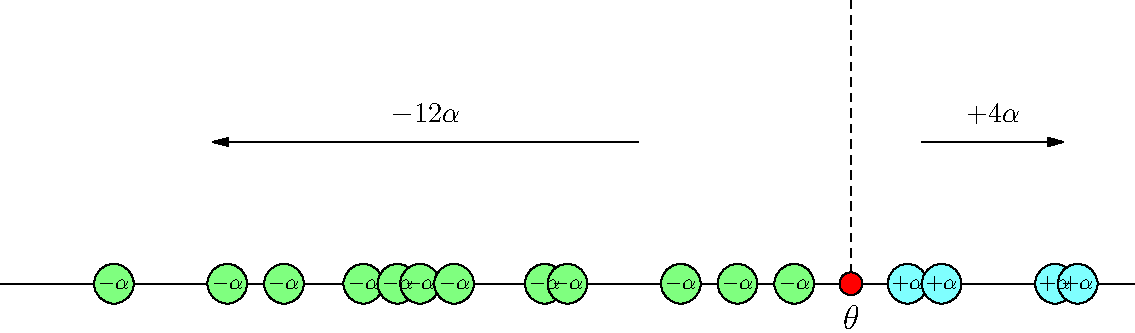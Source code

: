 
unitsize(1cm);
real length = 20;
real height = 5;

draw((0,0)--(length,0));

real radius = 0.2;

real red_x = length * 6/8;
filldraw(circle((red_x,0), radius), red);
label("$\theta$", (red_x,0), 2*S, fontsize(18));
draw((red_x,0) -- (red_x,height), dashed, TrueMargin(radius*cm, 0));

real[] pos_xs = {0.1, 0.2, 0.25, 0.32, 0.35, 0.37, 0.4, 0.48, 0.5, 0.6, 0.65, 0.7,
                 0.8, 0.83, 0.93, 0.95};

real radius = 0.35;

for (int i = 0; i < pos_xs.length; ++i) {
    real x = pos_xs[i] * length;
    string text;
    pen color;
    if (x < red_x) {
        text = "$-\alpha$";
        color = lightgreen;
    }
    else
    {
        text = "$+\alpha$";
        color = lightcyan;
    }
    filldraw(circle((x,0), radius), color);
    label(text, (x,0), fontsize(11));
}

real samples_prop = 3/4;
real arrow_units = 0.5;

real x = red_x / 2;
real dx = samples_prop / 2 * length * arrow_units;
draw((x-dx, height/2) -- (x+dx, height/2), BeginArrow);
label("$-12\alpha$", (x, height/2 + 0.5), fontsize(14));

x = (red_x + length) / 2;
real dx = (1 - samples_prop) / 2 * length * arrow_units;
draw((x-dx, height/2) -- (x+dx, height/2), EndArrow);
label("$+4\alpha$", (x, height/2 + 0.5), fontsize(14));
